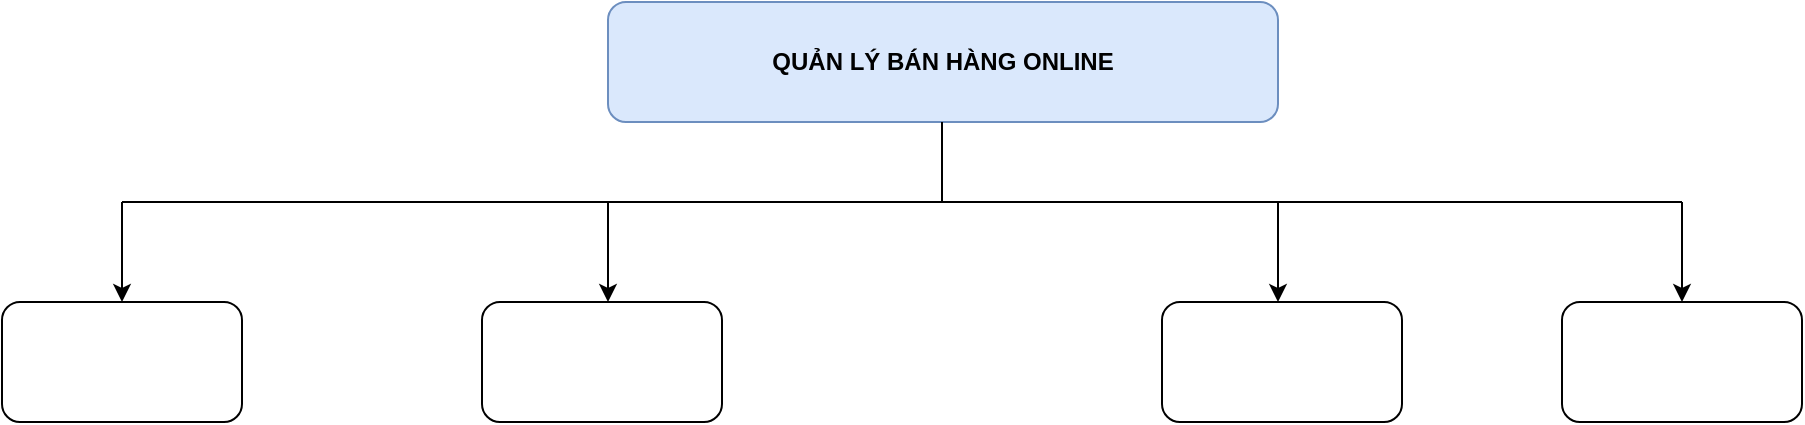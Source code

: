 <mxfile version="13.10.4" type="github">
  <diagram name="Page-1" id="52a04d89-c75d-2922-d76d-85b35f80e030">
    <mxGraphModel dx="1038" dy="580" grid="1" gridSize="10" guides="1" tooltips="1" connect="1" arrows="1" fold="1" page="1" pageScale="1" pageWidth="1100" pageHeight="850" background="#ffffff" math="0" shadow="0">
      <root>
        <mxCell id="0" />
        <mxCell id="1" parent="0" />
        <mxCell id="hjD9tQv2CpkaF0XyoW9z-1" value="&lt;b&gt;QUẢN LÝ BÁN HÀNG ONLINE&lt;/b&gt;" style="rounded=1;whiteSpace=wrap;html=1;fillColor=#dae8fc;strokeColor=#6c8ebf;" vertex="1" parent="1">
          <mxGeometry x="383" y="20" width="335" height="60" as="geometry" />
        </mxCell>
        <mxCell id="hjD9tQv2CpkaF0XyoW9z-4" value="" style="endArrow=classic;html=1;" edge="1" parent="1">
          <mxGeometry width="50" height="50" relative="1" as="geometry">
            <mxPoint x="383" y="120" as="sourcePoint" />
            <mxPoint x="383" y="170" as="targetPoint" />
            <Array as="points" />
          </mxGeometry>
        </mxCell>
        <mxCell id="hjD9tQv2CpkaF0XyoW9z-5" value="" style="endArrow=classic;html=1;" edge="1" parent="1">
          <mxGeometry width="50" height="50" relative="1" as="geometry">
            <mxPoint x="140" y="120" as="sourcePoint" />
            <mxPoint x="140" y="170" as="targetPoint" />
            <Array as="points" />
          </mxGeometry>
        </mxCell>
        <mxCell id="hjD9tQv2CpkaF0XyoW9z-6" value="" style="endArrow=none;html=1;" edge="1" parent="1">
          <mxGeometry width="50" height="50" relative="1" as="geometry">
            <mxPoint x="140" y="120" as="sourcePoint" />
            <mxPoint x="510" y="120" as="targetPoint" />
          </mxGeometry>
        </mxCell>
        <mxCell id="hjD9tQv2CpkaF0XyoW9z-7" value="" style="endArrow=none;html=1;" edge="1" parent="1">
          <mxGeometry width="50" height="50" relative="1" as="geometry">
            <mxPoint x="510" y="120" as="sourcePoint" />
            <mxPoint x="920" y="120" as="targetPoint" />
            <Array as="points" />
          </mxGeometry>
        </mxCell>
        <mxCell id="hjD9tQv2CpkaF0XyoW9z-8" value="" style="endArrow=none;html=1;" edge="1" parent="1">
          <mxGeometry width="50" height="50" relative="1" as="geometry">
            <mxPoint x="550" y="120" as="sourcePoint" />
            <mxPoint x="550" y="80" as="targetPoint" />
          </mxGeometry>
        </mxCell>
        <mxCell id="hjD9tQv2CpkaF0XyoW9z-9" value="" style="endArrow=classic;html=1;" edge="1" parent="1">
          <mxGeometry width="50" height="50" relative="1" as="geometry">
            <mxPoint x="718" y="120" as="sourcePoint" />
            <mxPoint x="718" y="170" as="targetPoint" />
          </mxGeometry>
        </mxCell>
        <mxCell id="hjD9tQv2CpkaF0XyoW9z-10" value="" style="endArrow=classic;html=1;" edge="1" parent="1">
          <mxGeometry width="50" height="50" relative="1" as="geometry">
            <mxPoint x="920" y="120" as="sourcePoint" />
            <mxPoint x="920" y="170" as="targetPoint" />
          </mxGeometry>
        </mxCell>
        <mxCell id="hjD9tQv2CpkaF0XyoW9z-11" value="" style="rounded=1;whiteSpace=wrap;html=1;" vertex="1" parent="1">
          <mxGeometry x="80" y="170" width="120" height="60" as="geometry" />
        </mxCell>
        <mxCell id="hjD9tQv2CpkaF0XyoW9z-12" value="" style="rounded=1;whiteSpace=wrap;html=1;" vertex="1" parent="1">
          <mxGeometry x="320" y="170" width="120" height="60" as="geometry" />
        </mxCell>
        <mxCell id="hjD9tQv2CpkaF0XyoW9z-13" value="" style="rounded=1;whiteSpace=wrap;html=1;" vertex="1" parent="1">
          <mxGeometry x="660" y="170" width="120" height="60" as="geometry" />
        </mxCell>
        <mxCell id="hjD9tQv2CpkaF0XyoW9z-14" value="" style="rounded=1;whiteSpace=wrap;html=1;" vertex="1" parent="1">
          <mxGeometry x="860" y="170" width="120" height="60" as="geometry" />
        </mxCell>
      </root>
    </mxGraphModel>
  </diagram>
</mxfile>
